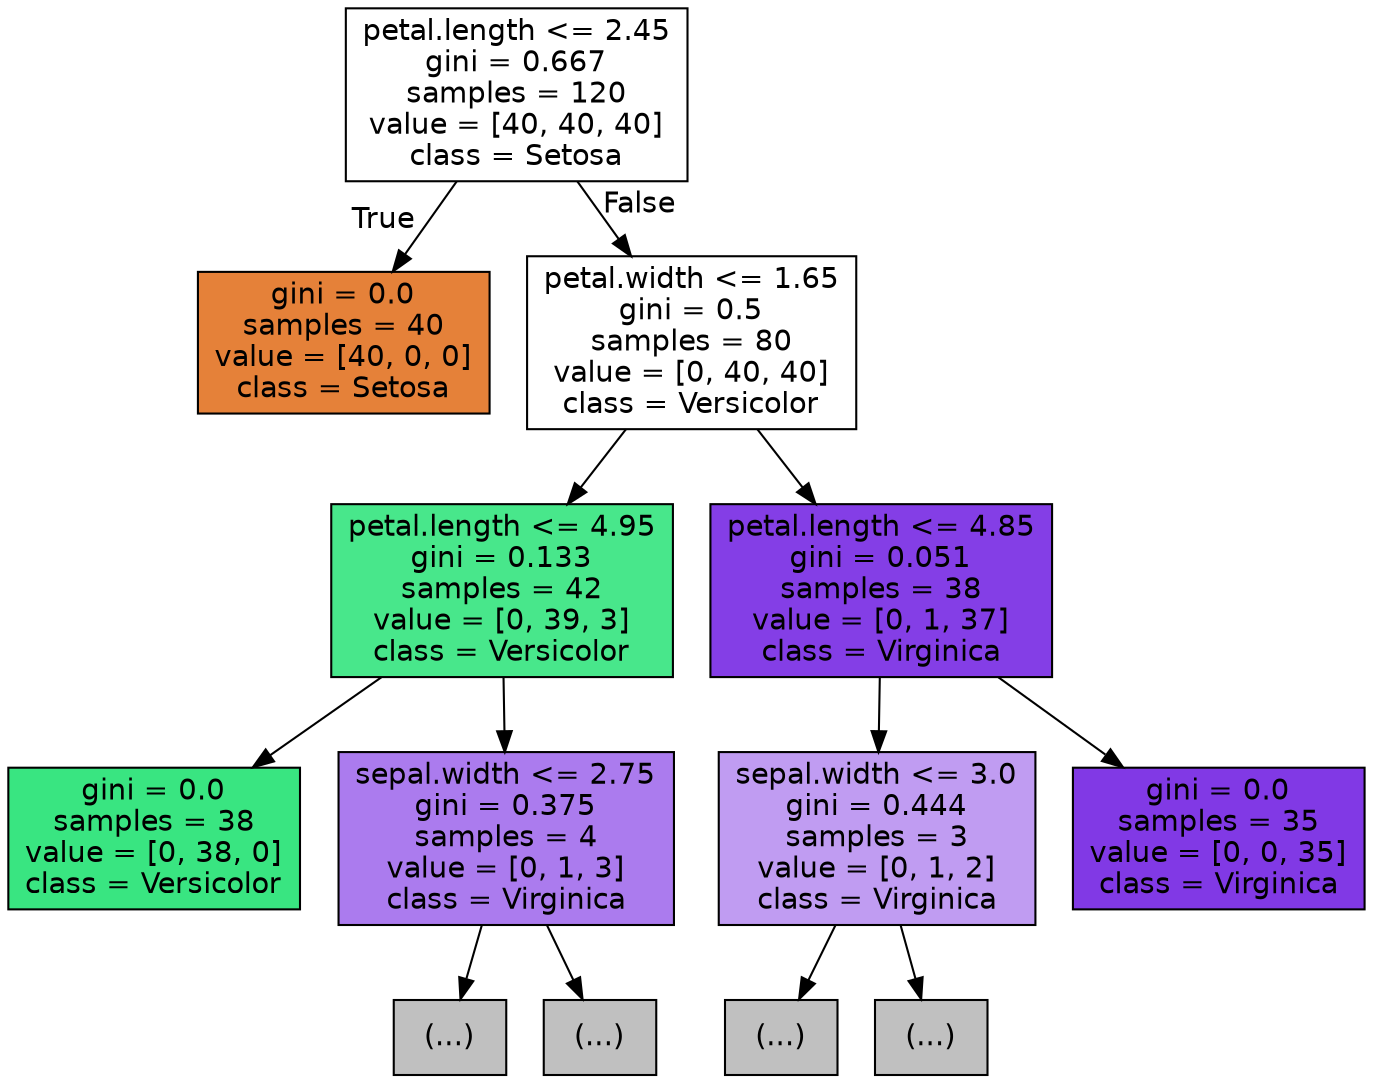 digraph Tree {
node [shape=box, style="filled", color="black", fontname="helvetica"] ;
edge [fontname="helvetica"] ;
0 [label="petal.length <= 2.45\ngini = 0.667\nsamples = 120\nvalue = [40, 40, 40]\nclass = Setosa", fillcolor="#ffffff"] ;
1 [label="gini = 0.0\nsamples = 40\nvalue = [40, 0, 0]\nclass = Setosa", fillcolor="#e58139"] ;
0 -> 1 [labeldistance=2.5, labelangle=45, headlabel="True"] ;
2 [label="petal.width <= 1.65\ngini = 0.5\nsamples = 80\nvalue = [0, 40, 40]\nclass = Versicolor", fillcolor="#ffffff"] ;
0 -> 2 [labeldistance=2.5, labelangle=-45, headlabel="False"] ;
3 [label="petal.length <= 4.95\ngini = 0.133\nsamples = 42\nvalue = [0, 39, 3]\nclass = Versicolor", fillcolor="#48e78b"] ;
2 -> 3 ;
4 [label="gini = 0.0\nsamples = 38\nvalue = [0, 38, 0]\nclass = Versicolor", fillcolor="#39e581"] ;
3 -> 4 ;
5 [label="sepal.width <= 2.75\ngini = 0.375\nsamples = 4\nvalue = [0, 1, 3]\nclass = Virginica", fillcolor="#ab7bee"] ;
3 -> 5 ;
6 [label="(...)", fillcolor="#C0C0C0"] ;
5 -> 6 ;
9 [label="(...)", fillcolor="#C0C0C0"] ;
5 -> 9 ;
10 [label="petal.length <= 4.85\ngini = 0.051\nsamples = 38\nvalue = [0, 1, 37]\nclass = Virginica", fillcolor="#843ee6"] ;
2 -> 10 ;
11 [label="sepal.width <= 3.0\ngini = 0.444\nsamples = 3\nvalue = [0, 1, 2]\nclass = Virginica", fillcolor="#c09cf2"] ;
10 -> 11 ;
12 [label="(...)", fillcolor="#C0C0C0"] ;
11 -> 12 ;
13 [label="(...)", fillcolor="#C0C0C0"] ;
11 -> 13 ;
14 [label="gini = 0.0\nsamples = 35\nvalue = [0, 0, 35]\nclass = Virginica", fillcolor="#8139e5"] ;
10 -> 14 ;
}